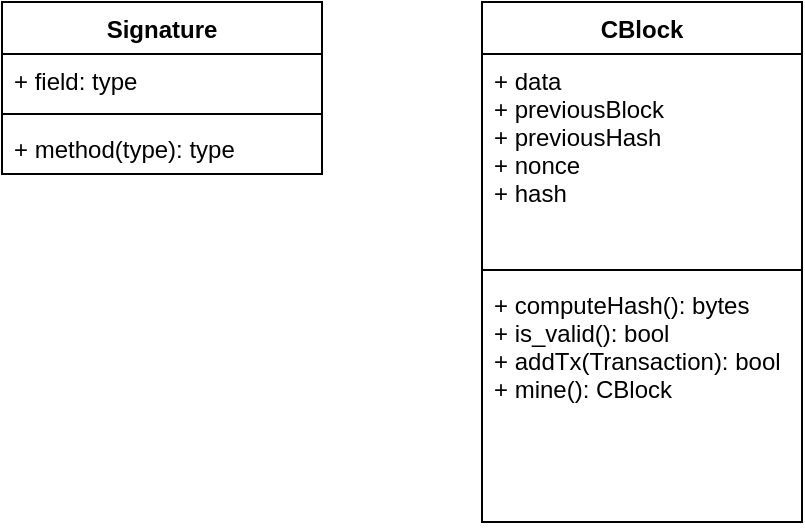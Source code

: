 <mxfile version="22.0.4" type="device">
  <diagram id="C5RBs43oDa-KdzZeNtuy" name="Page-1">
    <mxGraphModel dx="1050" dy="534" grid="1" gridSize="10" guides="1" tooltips="1" connect="1" arrows="1" fold="1" page="1" pageScale="1" pageWidth="827" pageHeight="1169" math="0" shadow="0">
      <root>
        <mxCell id="WIyWlLk6GJQsqaUBKTNV-0" />
        <mxCell id="WIyWlLk6GJQsqaUBKTNV-1" parent="WIyWlLk6GJQsqaUBKTNV-0" />
        <mxCell id="gqJCuq8gOx-s_yP6Kku9-0" value="CBlock" style="swimlane;fontStyle=1;align=center;verticalAlign=top;childLayout=stackLayout;horizontal=1;startSize=26;horizontalStack=0;resizeParent=1;resizeParentMax=0;resizeLast=0;collapsible=1;marginBottom=0;" parent="WIyWlLk6GJQsqaUBKTNV-1" vertex="1">
          <mxGeometry x="520" y="360" width="160" height="260" as="geometry" />
        </mxCell>
        <mxCell id="gqJCuq8gOx-s_yP6Kku9-1" value="+ data&#xa;+ previousBlock&#xa;+ previousHash&#xa;+ nonce&#xa;+ hash&#xa;" style="text;strokeColor=none;fillColor=none;align=left;verticalAlign=top;spacingLeft=4;spacingRight=4;overflow=hidden;rotatable=0;points=[[0,0.5],[1,0.5]];portConstraint=eastwest;" parent="gqJCuq8gOx-s_yP6Kku9-0" vertex="1">
          <mxGeometry y="26" width="160" height="104" as="geometry" />
        </mxCell>
        <mxCell id="gqJCuq8gOx-s_yP6Kku9-2" value="" style="line;strokeWidth=1;fillColor=none;align=left;verticalAlign=middle;spacingTop=-1;spacingLeft=3;spacingRight=3;rotatable=0;labelPosition=right;points=[];portConstraint=eastwest;" parent="gqJCuq8gOx-s_yP6Kku9-0" vertex="1">
          <mxGeometry y="130" width="160" height="8" as="geometry" />
        </mxCell>
        <mxCell id="gqJCuq8gOx-s_yP6Kku9-3" value="+ computeHash(): bytes&#xa;+ is_valid(): bool&#xa;+ addTx(Transaction): bool&#xa;+ mine(): CBlock" style="text;strokeColor=none;fillColor=none;align=left;verticalAlign=top;spacingLeft=4;spacingRight=4;overflow=hidden;rotatable=0;points=[[0,0.5],[1,0.5]];portConstraint=eastwest;" parent="gqJCuq8gOx-s_yP6Kku9-0" vertex="1">
          <mxGeometry y="138" width="160" height="122" as="geometry" />
        </mxCell>
        <mxCell id="gW4skHW4YHolpQn_PqeM-0" value="Signature" style="swimlane;fontStyle=1;align=center;verticalAlign=top;childLayout=stackLayout;horizontal=1;startSize=26;horizontalStack=0;resizeParent=1;resizeParentMax=0;resizeLast=0;collapsible=1;marginBottom=0;whiteSpace=wrap;html=1;" vertex="1" parent="WIyWlLk6GJQsqaUBKTNV-1">
          <mxGeometry x="280" y="360" width="160" height="86" as="geometry" />
        </mxCell>
        <mxCell id="gW4skHW4YHolpQn_PqeM-1" value="+ field: type" style="text;strokeColor=none;fillColor=none;align=left;verticalAlign=top;spacingLeft=4;spacingRight=4;overflow=hidden;rotatable=0;points=[[0,0.5],[1,0.5]];portConstraint=eastwest;whiteSpace=wrap;html=1;" vertex="1" parent="gW4skHW4YHolpQn_PqeM-0">
          <mxGeometry y="26" width="160" height="26" as="geometry" />
        </mxCell>
        <mxCell id="gW4skHW4YHolpQn_PqeM-2" value="" style="line;strokeWidth=1;fillColor=none;align=left;verticalAlign=middle;spacingTop=-1;spacingLeft=3;spacingRight=3;rotatable=0;labelPosition=right;points=[];portConstraint=eastwest;strokeColor=inherit;" vertex="1" parent="gW4skHW4YHolpQn_PqeM-0">
          <mxGeometry y="52" width="160" height="8" as="geometry" />
        </mxCell>
        <mxCell id="gW4skHW4YHolpQn_PqeM-3" value="+ method(type): type" style="text;strokeColor=none;fillColor=none;align=left;verticalAlign=top;spacingLeft=4;spacingRight=4;overflow=hidden;rotatable=0;points=[[0,0.5],[1,0.5]];portConstraint=eastwest;whiteSpace=wrap;html=1;" vertex="1" parent="gW4skHW4YHolpQn_PqeM-0">
          <mxGeometry y="60" width="160" height="26" as="geometry" />
        </mxCell>
      </root>
    </mxGraphModel>
  </diagram>
</mxfile>
